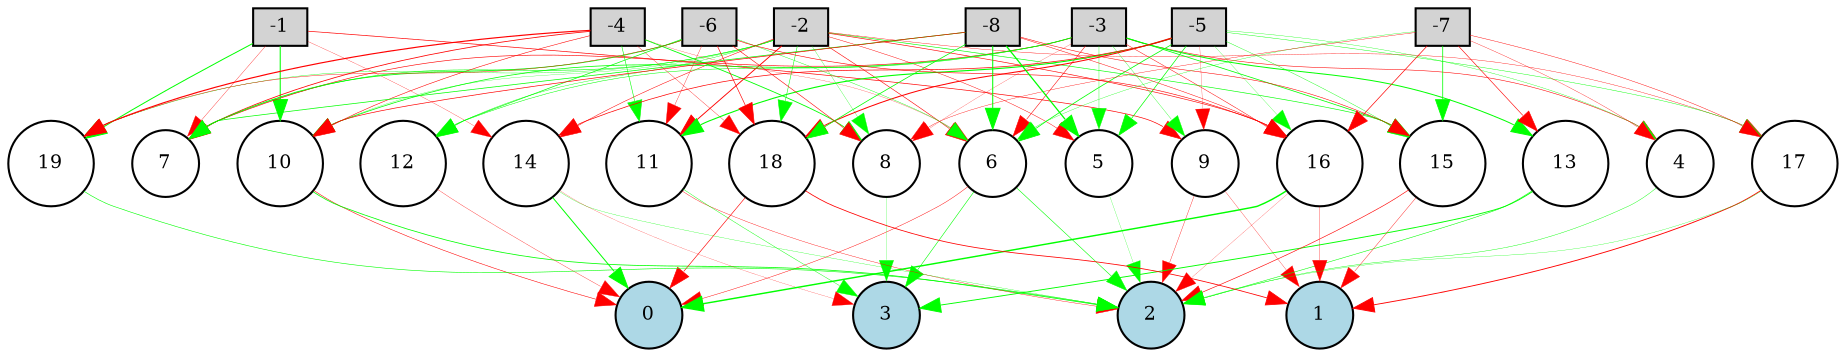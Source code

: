 digraph {
	node [fontsize=9 height=0.2 shape=circle width=0.2]
	-1 [fillcolor=lightgray shape=box style=filled]
	-2 [fillcolor=lightgray shape=box style=filled]
	-3 [fillcolor=lightgray shape=box style=filled]
	-4 [fillcolor=lightgray shape=box style=filled]
	-5 [fillcolor=lightgray shape=box style=filled]
	-6 [fillcolor=lightgray shape=box style=filled]
	-7 [fillcolor=lightgray shape=box style=filled]
	-8 [fillcolor=lightgray shape=box style=filled]
	0 [fillcolor=lightblue style=filled]
	1 [fillcolor=lightblue style=filled]
	2 [fillcolor=lightblue style=filled]
	3 [fillcolor=lightblue style=filled]
	4 [fillcolor=white style=filled]
	5 [fillcolor=white style=filled]
	6 [fillcolor=white style=filled]
	7 [fillcolor=white style=filled]
	8 [fillcolor=white style=filled]
	9 [fillcolor=white style=filled]
	10 [fillcolor=white style=filled]
	11 [fillcolor=white style=filled]
	12 [fillcolor=white style=filled]
	13 [fillcolor=white style=filled]
	14 [fillcolor=white style=filled]
	15 [fillcolor=white style=filled]
	16 [fillcolor=white style=filled]
	17 [fillcolor=white style=filled]
	18 [fillcolor=white style=filled]
	19 [fillcolor=white style=filled]
		-8 -> 18 [color=green penwidth=0.3554648594203649 style=solid]
		-3 -> 4 [color=red penwidth=0.2590457211599831 style=solid]
		-4 -> 7 [color=red penwidth=0.3829059885027549 style=solid]
		14 -> 0 [color=green penwidth=0.47454451786826557 style=solid]
		-3 -> 8 [color=red penwidth=0.10931765969620043 style=solid]
		-4 -> 10 [color=red penwidth=0.2676426444521296 style=solid]
		15 -> 2 [color=red penwidth=0.2943534896398208 style=solid]
		16 -> 0 [color=green penwidth=0.6874764890212087 style=solid]
		-6 -> 8 [color=red penwidth=0.27655644300940563 style=solid]
		-8 -> 16 [color=red penwidth=0.22627476812737995 style=solid]
		5 -> 2 [color=green penwidth=0.11645975499938763 style=solid]
		-6 -> 7 [color=green penwidth=0.39072483821745185 style=solid]
		-7 -> 8 [color=red penwidth=0.1784914028340827 style=solid]
		16 -> 2 [color=red penwidth=0.10130890229576407 style=solid]
		10 -> 2 [color=green penwidth=0.3751096469403179 style=solid]
		-2 -> 12 [color=green penwidth=0.19209981625670347 style=solid]
		-7 -> 15 [color=green penwidth=0.3664816562838288 style=solid]
		-5 -> 5 [color=green penwidth=0.33467809907009016 style=solid]
		-2 -> 15 [color=green penwidth=0.29958045148610624 style=solid]
		-5 -> 14 [color=red penwidth=0.3380633265054548 style=solid]
		-4 -> 8 [color=green penwidth=0.40829537565338536 style=solid]
		-5 -> 17 [color=green penwidth=0.20423441276903676 style=solid]
		-3 -> 5 [color=green penwidth=0.17162156125735584 style=solid]
		9 -> 2 [color=red penwidth=0.17021414399367685 style=solid]
		-2 -> 6 [color=red penwidth=0.2773157971399578 style=solid]
		8 -> 3 [color=green penwidth=0.11731176275897767 style=solid]
		14 -> 3 [color=red penwidth=0.10159788119049248 style=solid]
		-6 -> 18 [color=red penwidth=0.3070401256914478 style=solid]
		-2 -> 8 [color=green penwidth=0.1367644121213456 style=solid]
		-6 -> 16 [color=red penwidth=0.2890345767880743 style=solid]
		-2 -> 5 [color=red penwidth=0.21455798879548743 style=solid]
		-7 -> 13 [color=red penwidth=0.2899738949327524 style=solid]
		18 -> 1 [color=red penwidth=0.3839421602381885 style=solid]
		-2 -> 16 [color=red penwidth=0.2959713885074168 style=solid]
		-6 -> 19 [color=red penwidth=0.19366892756801848 style=solid]
		-6 -> 11 [color=red penwidth=0.1622604047057881 style=solid]
		-2 -> 10 [color=green penwidth=0.12777856818669706 style=solid]
		9 -> 1 [color=red penwidth=0.13978156063270125 style=solid]
		12 -> 0 [color=red penwidth=0.1580690366568549 style=solid]
		-2 -> 17 [color=red penwidth=0.17623813639163433 style=solid]
		-5 -> 9 [color=red penwidth=0.11345653065279915 style=solid]
		-2 -> 7 [color=green penwidth=0.28333024572400395 style=solid]
		-5 -> 16 [color=green penwidth=0.12329144861732119 style=solid]
		-4 -> 19 [color=red penwidth=0.5603641121148382 style=solid]
		13 -> 2 [color=green penwidth=0.2576872572825484 style=solid]
		-7 -> 6 [color=green penwidth=0.15574646863442904 style=solid]
		15 -> 1 [color=red penwidth=0.18627609238603288 style=solid]
		-3 -> 9 [color=green penwidth=0.15377517299354077 style=solid]
		-3 -> 6 [color=red penwidth=0.2553261929770494 style=solid]
		-8 -> 10 [color=red penwidth=0.3250815336532098 style=solid]
		14 -> 2 [color=green penwidth=0.14092743716872158 style=solid]
		19 -> 2 [color=green penwidth=0.2807921279480594 style=solid]
		-2 -> 18 [color=green penwidth=0.2505159664291863 style=solid]
		6 -> 0 [color=red penwidth=0.21388889135516126 style=solid]
		-1 -> 14 [color=red penwidth=0.13277803545911834 style=solid]
		17 -> 2 [color=green penwidth=0.14110406375224577 style=solid]
		-8 -> 15 [color=red penwidth=0.25506775262271714 style=solid]
		-6 -> 6 [color=green penwidth=0.1902126014639111 style=solid]
		-3 -> 7 [color=red penwidth=0.29541323745991765 style=solid]
		-5 -> 6 [color=green penwidth=0.36659258191459076 style=solid]
		-6 -> 12 [color=green penwidth=0.32936235197816577 style=solid]
		-3 -> 13 [color=green penwidth=0.47675028248290297 style=solid]
		11 -> 2 [color=red penwidth=0.18367748084607272 style=solid]
		6 -> 3 [color=green penwidth=0.27830895461724214 style=solid]
		-3 -> 10 [color=green penwidth=0.36256069839806404 style=solid]
		6 -> 2 [color=green penwidth=0.2778163991293201 style=solid]
		-3 -> 12 [color=green penwidth=0.24050303181566643 style=solid]
		-7 -> 17 [color=red penwidth=0.21042362570681516 style=solid]
		-7 -> 16 [color=red penwidth=0.32824251795133375 style=solid]
		-1 -> 7 [color=red penwidth=0.1598664328002714 style=solid]
		-1 -> 10 [color=green penwidth=0.5023779950246854 style=solid]
		-7 -> 4 [color=red penwidth=0.16378536161447788 style=solid]
		-3 -> 15 [color=green penwidth=0.3641201040074089 style=solid]
		-2 -> 19 [color=green penwidth=0.17517012365744428 style=solid]
		10 -> 0 [color=red penwidth=0.25979799718808694 style=solid]
		-2 -> 11 [color=red penwidth=0.4416067573636884 style=solid]
		-5 -> 11 [color=green penwidth=0.5291453439579132 style=solid]
		11 -> 3 [color=green penwidth=0.20480036346587496 style=solid]
		-5 -> 15 [color=green penwidth=0.19255549899711932 style=solid]
		-4 -> 11 [color=green penwidth=0.27480461836504155 style=solid]
		-8 -> 7 [color=green penwidth=0.345936234294817 style=solid]
		18 -> 0 [color=red penwidth=0.29541594420937506 style=solid]
		-4 -> 18 [color=red penwidth=0.16221502341600952 style=solid]
		-5 -> 4 [color=green penwidth=0.1624514168537579 style=solid]
		17 -> 1 [color=red penwidth=0.4366943721337473 style=solid]
		16 -> 1 [color=red penwidth=0.14819400297629515 style=solid]
		-1 -> 19 [color=green penwidth=0.4750246951980379 style=solid]
		-8 -> 5 [color=green penwidth=0.6044300980201661 style=solid]
		-2 -> 14 [color=red penwidth=0.2442713590689506 style=solid]
		4 -> 2 [color=green penwidth=0.2000653591192364 style=solid]
		-4 -> 6 [color=red penwidth=0.11285112265911654 style=solid]
		-1 -> 9 [color=red penwidth=0.3253574059523112 style=solid]
		13 -> 3 [color=green penwidth=0.4445606804393567 style=solid]
		-8 -> 6 [color=green penwidth=0.4899604054343867 style=solid]
		-3 -> 16 [color=red penwidth=0.22976378797840244 style=solid]
		-5 -> 18 [color=red penwidth=0.48781369801164065 style=solid]
}
